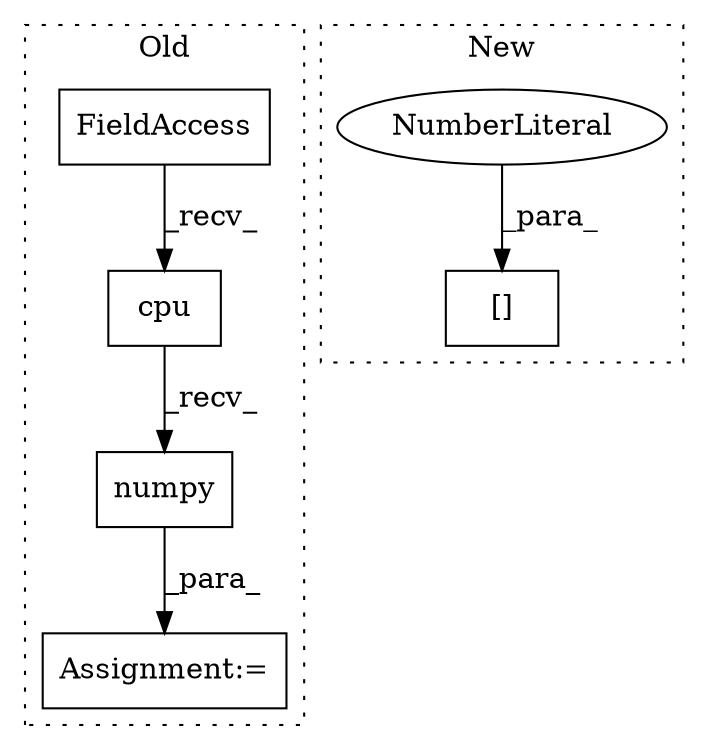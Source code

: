 digraph G {
subgraph cluster0 {
1 [label="cpu" a="32" s="18402" l="5" shape="box"];
3 [label="numpy" a="32" s="18408" l="7" shape="box"];
5 [label="FieldAccess" a="22" s="18393" l="8" shape="box"];
6 [label="Assignment:=" a="7" s="18544" l="22" shape="box"];
label = "Old";
style="dotted";
}
subgraph cluster1 {
2 [label="[]" a="2" s="18270,18283" l="12,1" shape="box"];
4 [label="NumberLiteral" a="34" s="18282" l="1" shape="ellipse"];
label = "New";
style="dotted";
}
1 -> 3 [label="_recv_"];
3 -> 6 [label="_para_"];
4 -> 2 [label="_para_"];
5 -> 1 [label="_recv_"];
}